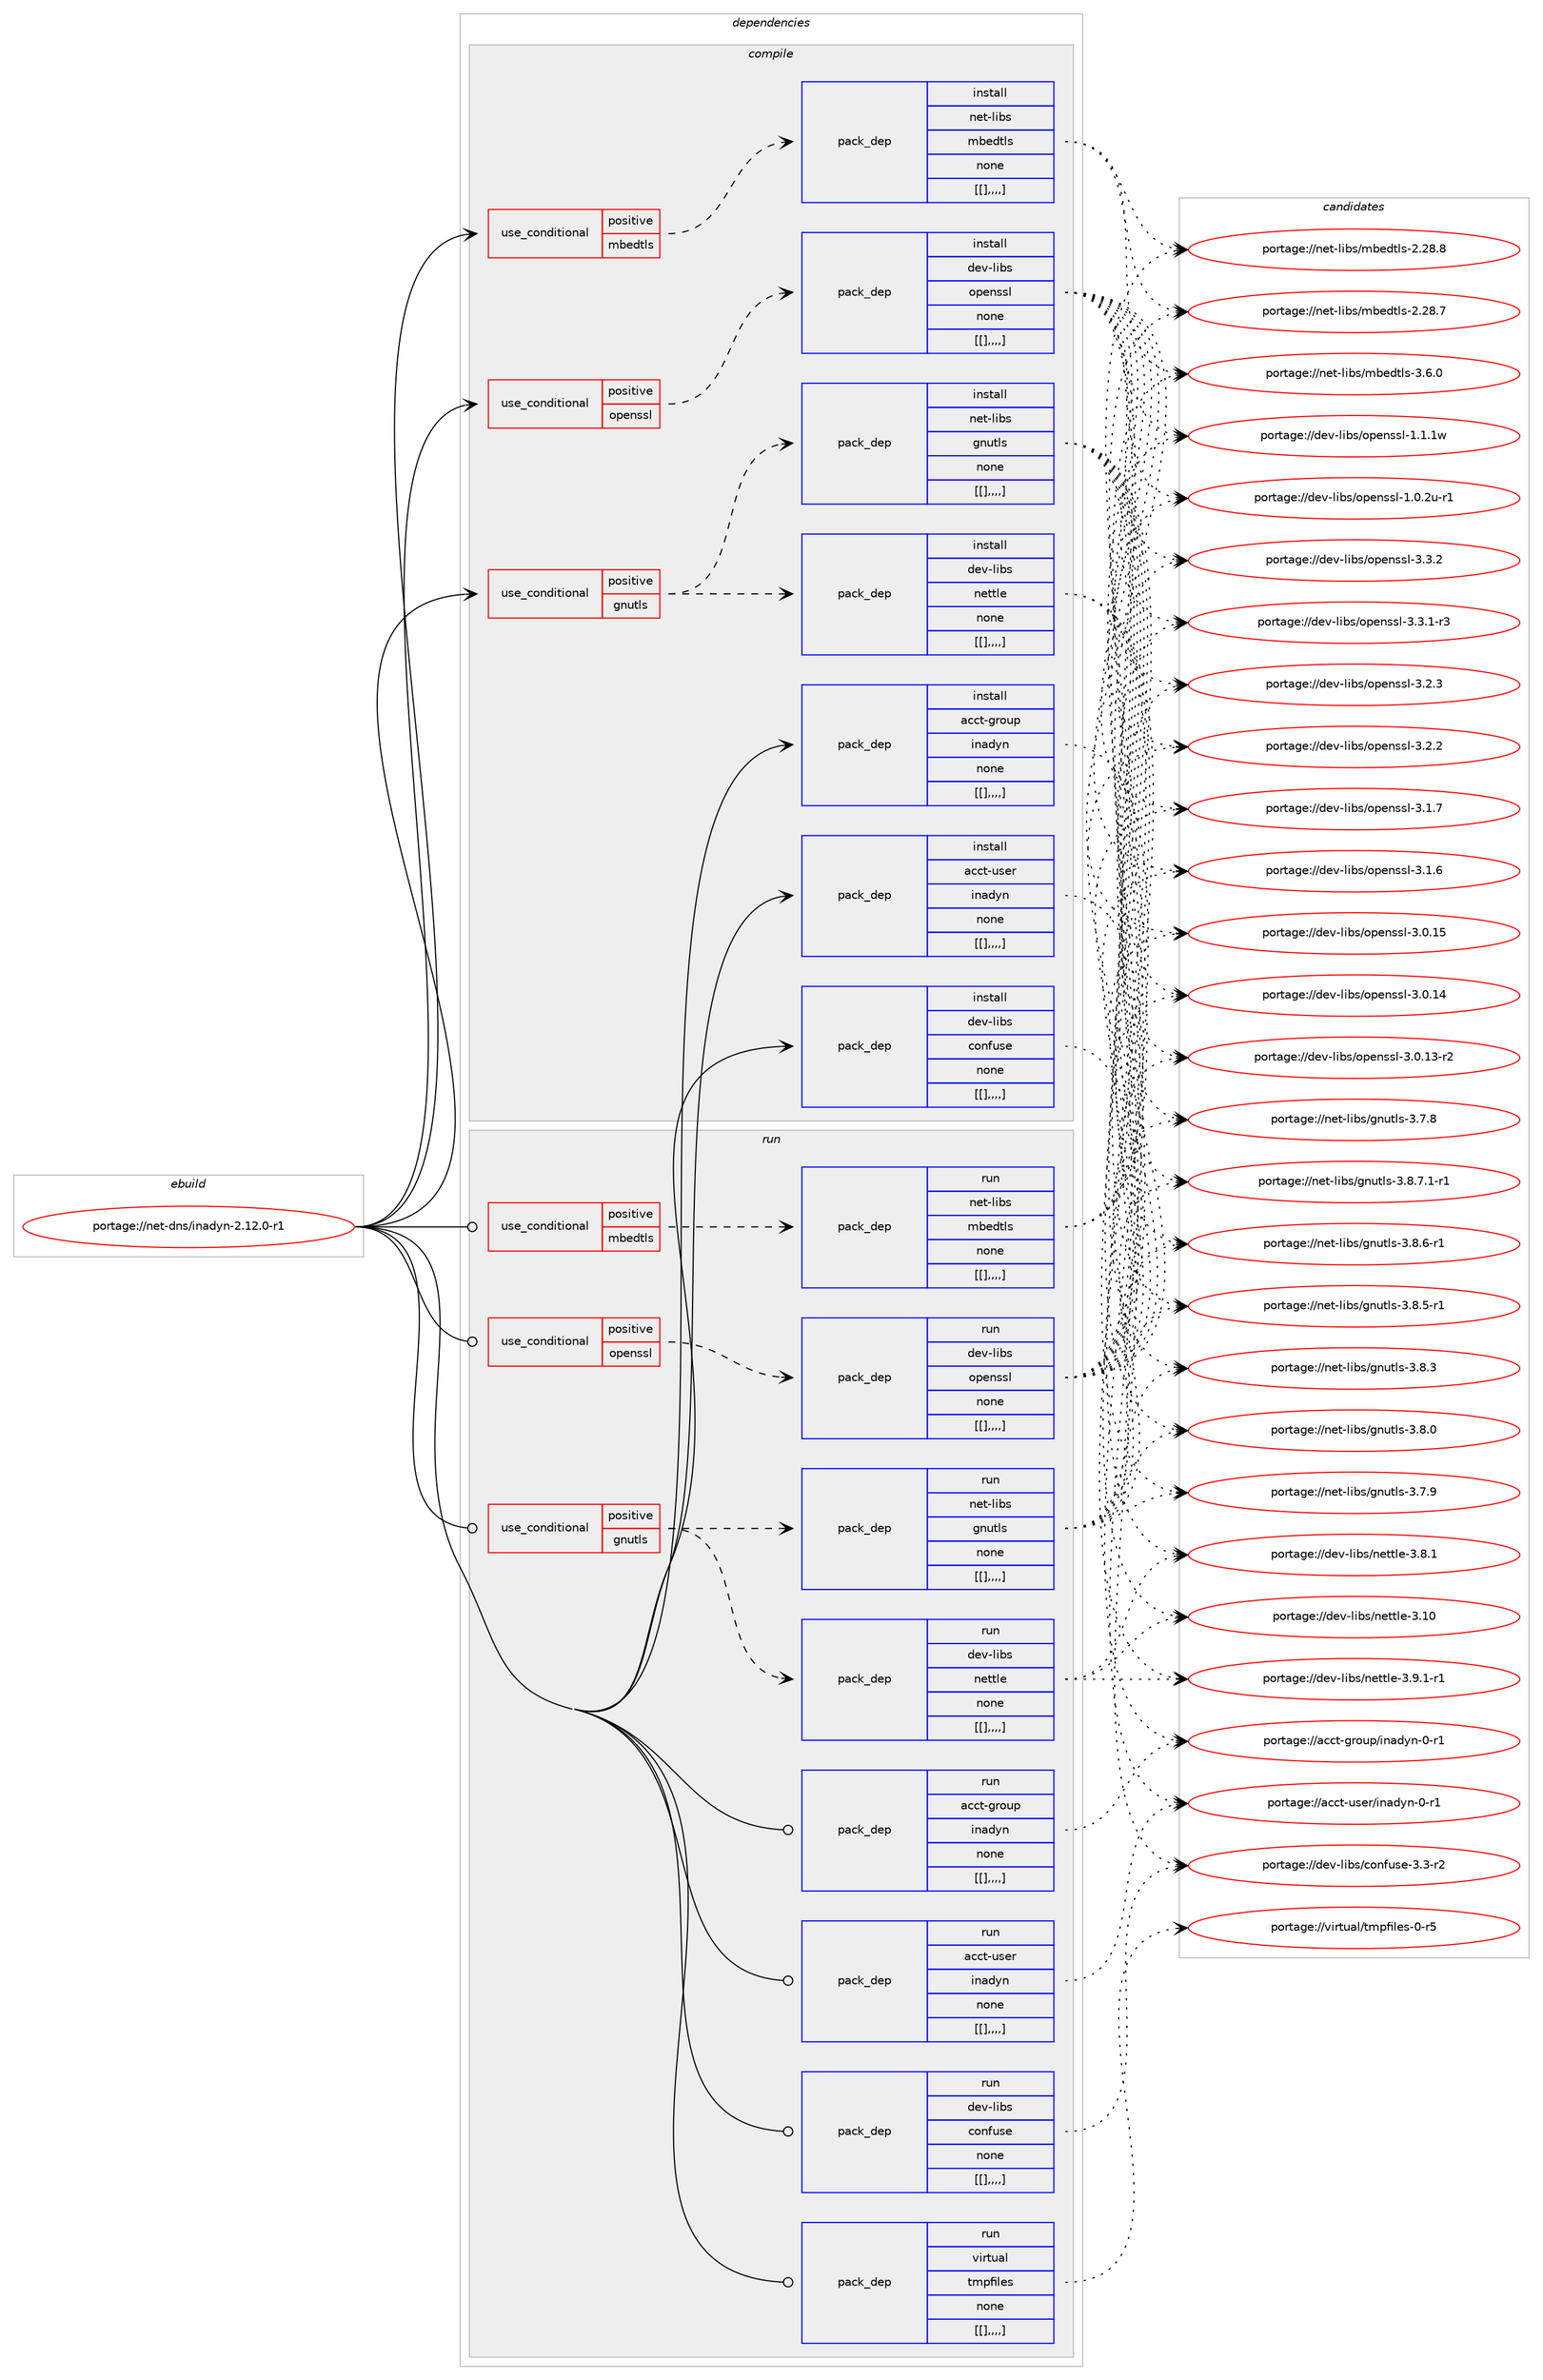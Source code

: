 digraph prolog {

# *************
# Graph options
# *************

newrank=true;
concentrate=true;
compound=true;
graph [rankdir=LR,fontname=Helvetica,fontsize=10,ranksep=1.5];#, ranksep=2.5, nodesep=0.2];
edge  [arrowhead=vee];
node  [fontname=Helvetica,fontsize=10];

# **********
# The ebuild
# **********

subgraph cluster_leftcol {
color=gray;
label=<<i>ebuild</i>>;
id [label="portage://net-dns/inadyn-2.12.0-r1", color=red, width=4, href="../net-dns/inadyn-2.12.0-r1.svg"];
}

# ****************
# The dependencies
# ****************

subgraph cluster_midcol {
color=gray;
label=<<i>dependencies</i>>;
subgraph cluster_compile {
fillcolor="#eeeeee";
style=filled;
label=<<i>compile</i>>;
subgraph cond95949 {
dependency368723 [label=<<TABLE BORDER="0" CELLBORDER="1" CELLSPACING="0" CELLPADDING="4"><TR><TD ROWSPAN="3" CELLPADDING="10">use_conditional</TD></TR><TR><TD>positive</TD></TR><TR><TD>gnutls</TD></TR></TABLE>>, shape=none, color=red];
subgraph pack269896 {
dependency368746 [label=<<TABLE BORDER="0" CELLBORDER="1" CELLSPACING="0" CELLPADDING="4" WIDTH="220"><TR><TD ROWSPAN="6" CELLPADDING="30">pack_dep</TD></TR><TR><TD WIDTH="110">install</TD></TR><TR><TD>dev-libs</TD></TR><TR><TD>nettle</TD></TR><TR><TD>none</TD></TR><TR><TD>[[],,,,]</TD></TR></TABLE>>, shape=none, color=blue];
}
dependency368723:e -> dependency368746:w [weight=20,style="dashed",arrowhead="vee"];
subgraph pack269925 {
dependency368789 [label=<<TABLE BORDER="0" CELLBORDER="1" CELLSPACING="0" CELLPADDING="4" WIDTH="220"><TR><TD ROWSPAN="6" CELLPADDING="30">pack_dep</TD></TR><TR><TD WIDTH="110">install</TD></TR><TR><TD>net-libs</TD></TR><TR><TD>gnutls</TD></TR><TR><TD>none</TD></TR><TR><TD>[[],,,,]</TD></TR></TABLE>>, shape=none, color=blue];
}
dependency368723:e -> dependency368789:w [weight=20,style="dashed",arrowhead="vee"];
}
id:e -> dependency368723:w [weight=20,style="solid",arrowhead="vee"];
subgraph cond95976 {
dependency368811 [label=<<TABLE BORDER="0" CELLBORDER="1" CELLSPACING="0" CELLPADDING="4"><TR><TD ROWSPAN="3" CELLPADDING="10">use_conditional</TD></TR><TR><TD>positive</TD></TR><TR><TD>mbedtls</TD></TR></TABLE>>, shape=none, color=red];
subgraph pack269965 {
dependency368834 [label=<<TABLE BORDER="0" CELLBORDER="1" CELLSPACING="0" CELLPADDING="4" WIDTH="220"><TR><TD ROWSPAN="6" CELLPADDING="30">pack_dep</TD></TR><TR><TD WIDTH="110">install</TD></TR><TR><TD>net-libs</TD></TR><TR><TD>mbedtls</TD></TR><TR><TD>none</TD></TR><TR><TD>[[],,,,]</TD></TR></TABLE>>, shape=none, color=blue];
}
dependency368811:e -> dependency368834:w [weight=20,style="dashed",arrowhead="vee"];
}
id:e -> dependency368811:w [weight=20,style="solid",arrowhead="vee"];
subgraph cond96005 {
dependency368942 [label=<<TABLE BORDER="0" CELLBORDER="1" CELLSPACING="0" CELLPADDING="4"><TR><TD ROWSPAN="3" CELLPADDING="10">use_conditional</TD></TR><TR><TD>positive</TD></TR><TR><TD>openssl</TD></TR></TABLE>>, shape=none, color=red];
subgraph pack270030 {
dependency368969 [label=<<TABLE BORDER="0" CELLBORDER="1" CELLSPACING="0" CELLPADDING="4" WIDTH="220"><TR><TD ROWSPAN="6" CELLPADDING="30">pack_dep</TD></TR><TR><TD WIDTH="110">install</TD></TR><TR><TD>dev-libs</TD></TR><TR><TD>openssl</TD></TR><TR><TD>none</TD></TR><TR><TD>[[],,,,]</TD></TR></TABLE>>, shape=none, color=blue];
}
dependency368942:e -> dependency368969:w [weight=20,style="dashed",arrowhead="vee"];
}
id:e -> dependency368942:w [weight=20,style="solid",arrowhead="vee"];
subgraph pack270062 {
dependency369014 [label=<<TABLE BORDER="0" CELLBORDER="1" CELLSPACING="0" CELLPADDING="4" WIDTH="220"><TR><TD ROWSPAN="6" CELLPADDING="30">pack_dep</TD></TR><TR><TD WIDTH="110">install</TD></TR><TR><TD>acct-group</TD></TR><TR><TD>inadyn</TD></TR><TR><TD>none</TD></TR><TR><TD>[[],,,,]</TD></TR></TABLE>>, shape=none, color=blue];
}
id:e -> dependency369014:w [weight=20,style="solid",arrowhead="vee"];
subgraph pack270079 {
dependency369046 [label=<<TABLE BORDER="0" CELLBORDER="1" CELLSPACING="0" CELLPADDING="4" WIDTH="220"><TR><TD ROWSPAN="6" CELLPADDING="30">pack_dep</TD></TR><TR><TD WIDTH="110">install</TD></TR><TR><TD>acct-user</TD></TR><TR><TD>inadyn</TD></TR><TR><TD>none</TD></TR><TR><TD>[[],,,,]</TD></TR></TABLE>>, shape=none, color=blue];
}
id:e -> dependency369046:w [weight=20,style="solid",arrowhead="vee"];
subgraph pack270112 {
dependency369121 [label=<<TABLE BORDER="0" CELLBORDER="1" CELLSPACING="0" CELLPADDING="4" WIDTH="220"><TR><TD ROWSPAN="6" CELLPADDING="30">pack_dep</TD></TR><TR><TD WIDTH="110">install</TD></TR><TR><TD>dev-libs</TD></TR><TR><TD>confuse</TD></TR><TR><TD>none</TD></TR><TR><TD>[[],,,,]</TD></TR></TABLE>>, shape=none, color=blue];
}
id:e -> dependency369121:w [weight=20,style="solid",arrowhead="vee"];
}
subgraph cluster_compileandrun {
fillcolor="#eeeeee";
style=filled;
label=<<i>compile and run</i>>;
}
subgraph cluster_run {
fillcolor="#eeeeee";
style=filled;
label=<<i>run</i>>;
subgraph cond96114 {
dependency369129 [label=<<TABLE BORDER="0" CELLBORDER="1" CELLSPACING="0" CELLPADDING="4"><TR><TD ROWSPAN="3" CELLPADDING="10">use_conditional</TD></TR><TR><TD>positive</TD></TR><TR><TD>gnutls</TD></TR></TABLE>>, shape=none, color=red];
subgraph pack270151 {
dependency369175 [label=<<TABLE BORDER="0" CELLBORDER="1" CELLSPACING="0" CELLPADDING="4" WIDTH="220"><TR><TD ROWSPAN="6" CELLPADDING="30">pack_dep</TD></TR><TR><TD WIDTH="110">run</TD></TR><TR><TD>dev-libs</TD></TR><TR><TD>nettle</TD></TR><TR><TD>none</TD></TR><TR><TD>[[],,,,]</TD></TR></TABLE>>, shape=none, color=blue];
}
dependency369129:e -> dependency369175:w [weight=20,style="dashed",arrowhead="vee"];
subgraph pack270195 {
dependency369249 [label=<<TABLE BORDER="0" CELLBORDER="1" CELLSPACING="0" CELLPADDING="4" WIDTH="220"><TR><TD ROWSPAN="6" CELLPADDING="30">pack_dep</TD></TR><TR><TD WIDTH="110">run</TD></TR><TR><TD>net-libs</TD></TR><TR><TD>gnutls</TD></TR><TR><TD>none</TD></TR><TR><TD>[[],,,,]</TD></TR></TABLE>>, shape=none, color=blue];
}
dependency369129:e -> dependency369249:w [weight=20,style="dashed",arrowhead="vee"];
}
id:e -> dependency369129:w [weight=20,style="solid",arrowhead="odot"];
subgraph cond96166 {
dependency369258 [label=<<TABLE BORDER="0" CELLBORDER="1" CELLSPACING="0" CELLPADDING="4"><TR><TD ROWSPAN="3" CELLPADDING="10">use_conditional</TD></TR><TR><TD>positive</TD></TR><TR><TD>mbedtls</TD></TR></TABLE>>, shape=none, color=red];
subgraph pack270212 {
dependency369260 [label=<<TABLE BORDER="0" CELLBORDER="1" CELLSPACING="0" CELLPADDING="4" WIDTH="220"><TR><TD ROWSPAN="6" CELLPADDING="30">pack_dep</TD></TR><TR><TD WIDTH="110">run</TD></TR><TR><TD>net-libs</TD></TR><TR><TD>mbedtls</TD></TR><TR><TD>none</TD></TR><TR><TD>[[],,,,]</TD></TR></TABLE>>, shape=none, color=blue];
}
dependency369258:e -> dependency369260:w [weight=20,style="dashed",arrowhead="vee"];
}
id:e -> dependency369258:w [weight=20,style="solid",arrowhead="odot"];
subgraph cond96175 {
dependency369337 [label=<<TABLE BORDER="0" CELLBORDER="1" CELLSPACING="0" CELLPADDING="4"><TR><TD ROWSPAN="3" CELLPADDING="10">use_conditional</TD></TR><TR><TD>positive</TD></TR><TR><TD>openssl</TD></TR></TABLE>>, shape=none, color=red];
subgraph pack270267 {
dependency369365 [label=<<TABLE BORDER="0" CELLBORDER="1" CELLSPACING="0" CELLPADDING="4" WIDTH="220"><TR><TD ROWSPAN="6" CELLPADDING="30">pack_dep</TD></TR><TR><TD WIDTH="110">run</TD></TR><TR><TD>dev-libs</TD></TR><TR><TD>openssl</TD></TR><TR><TD>none</TD></TR><TR><TD>[[],,,,]</TD></TR></TABLE>>, shape=none, color=blue];
}
dependency369337:e -> dependency369365:w [weight=20,style="dashed",arrowhead="vee"];
}
id:e -> dependency369337:w [weight=20,style="solid",arrowhead="odot"];
subgraph pack270301 {
dependency369417 [label=<<TABLE BORDER="0" CELLBORDER="1" CELLSPACING="0" CELLPADDING="4" WIDTH="220"><TR><TD ROWSPAN="6" CELLPADDING="30">pack_dep</TD></TR><TR><TD WIDTH="110">run</TD></TR><TR><TD>acct-group</TD></TR><TR><TD>inadyn</TD></TR><TR><TD>none</TD></TR><TR><TD>[[],,,,]</TD></TR></TABLE>>, shape=none, color=blue];
}
id:e -> dependency369417:w [weight=20,style="solid",arrowhead="odot"];
subgraph pack270342 {
dependency369517 [label=<<TABLE BORDER="0" CELLBORDER="1" CELLSPACING="0" CELLPADDING="4" WIDTH="220"><TR><TD ROWSPAN="6" CELLPADDING="30">pack_dep</TD></TR><TR><TD WIDTH="110">run</TD></TR><TR><TD>acct-user</TD></TR><TR><TD>inadyn</TD></TR><TR><TD>none</TD></TR><TR><TD>[[],,,,]</TD></TR></TABLE>>, shape=none, color=blue];
}
id:e -> dependency369517:w [weight=20,style="solid",arrowhead="odot"];
subgraph pack270363 {
dependency369527 [label=<<TABLE BORDER="0" CELLBORDER="1" CELLSPACING="0" CELLPADDING="4" WIDTH="220"><TR><TD ROWSPAN="6" CELLPADDING="30">pack_dep</TD></TR><TR><TD WIDTH="110">run</TD></TR><TR><TD>dev-libs</TD></TR><TR><TD>confuse</TD></TR><TR><TD>none</TD></TR><TR><TD>[[],,,,]</TD></TR></TABLE>>, shape=none, color=blue];
}
id:e -> dependency369527:w [weight=20,style="solid",arrowhead="odot"];
subgraph pack270379 {
dependency369579 [label=<<TABLE BORDER="0" CELLBORDER="1" CELLSPACING="0" CELLPADDING="4" WIDTH="220"><TR><TD ROWSPAN="6" CELLPADDING="30">pack_dep</TD></TR><TR><TD WIDTH="110">run</TD></TR><TR><TD>virtual</TD></TR><TR><TD>tmpfiles</TD></TR><TR><TD>none</TD></TR><TR><TD>[[],,,,]</TD></TR></TABLE>>, shape=none, color=blue];
}
id:e -> dependency369579:w [weight=20,style="solid",arrowhead="odot"];
}
}

# **************
# The candidates
# **************

subgraph cluster_choices {
rank=same;
color=gray;
label=<<i>candidates</i>>;

subgraph choice268404 {
color=black;
nodesep=1;
choice1001011184510810598115471101011161161081014551464948 [label="portage://dev-libs/nettle-3.10", color=red, width=4,href="../dev-libs/nettle-3.10.svg"];
choice1001011184510810598115471101011161161081014551465746494511449 [label="portage://dev-libs/nettle-3.9.1-r1", color=red, width=4,href="../dev-libs/nettle-3.9.1-r1.svg"];
choice100101118451081059811547110101116116108101455146564649 [label="portage://dev-libs/nettle-3.8.1", color=red, width=4,href="../dev-libs/nettle-3.8.1.svg"];
dependency368746:e -> choice1001011184510810598115471101011161161081014551464948:w [style=dotted,weight="100"];
dependency368746:e -> choice1001011184510810598115471101011161161081014551465746494511449:w [style=dotted,weight="100"];
dependency368746:e -> choice100101118451081059811547110101116116108101455146564649:w [style=dotted,weight="100"];
}
subgraph choice268405 {
color=black;
nodesep=1;
choice11010111645108105981154710311011711610811545514656465546494511449 [label="portage://net-libs/gnutls-3.8.7.1-r1", color=red, width=4,href="../net-libs/gnutls-3.8.7.1-r1.svg"];
choice1101011164510810598115471031101171161081154551465646544511449 [label="portage://net-libs/gnutls-3.8.6-r1", color=red, width=4,href="../net-libs/gnutls-3.8.6-r1.svg"];
choice1101011164510810598115471031101171161081154551465646534511449 [label="portage://net-libs/gnutls-3.8.5-r1", color=red, width=4,href="../net-libs/gnutls-3.8.5-r1.svg"];
choice110101116451081059811547103110117116108115455146564651 [label="portage://net-libs/gnutls-3.8.3", color=red, width=4,href="../net-libs/gnutls-3.8.3.svg"];
choice110101116451081059811547103110117116108115455146564648 [label="portage://net-libs/gnutls-3.8.0", color=red, width=4,href="../net-libs/gnutls-3.8.0.svg"];
choice110101116451081059811547103110117116108115455146554657 [label="portage://net-libs/gnutls-3.7.9", color=red, width=4,href="../net-libs/gnutls-3.7.9.svg"];
choice110101116451081059811547103110117116108115455146554656 [label="portage://net-libs/gnutls-3.7.8", color=red, width=4,href="../net-libs/gnutls-3.7.8.svg"];
dependency368789:e -> choice11010111645108105981154710311011711610811545514656465546494511449:w [style=dotted,weight="100"];
dependency368789:e -> choice1101011164510810598115471031101171161081154551465646544511449:w [style=dotted,weight="100"];
dependency368789:e -> choice1101011164510810598115471031101171161081154551465646534511449:w [style=dotted,weight="100"];
dependency368789:e -> choice110101116451081059811547103110117116108115455146564651:w [style=dotted,weight="100"];
dependency368789:e -> choice110101116451081059811547103110117116108115455146564648:w [style=dotted,weight="100"];
dependency368789:e -> choice110101116451081059811547103110117116108115455146554657:w [style=dotted,weight="100"];
dependency368789:e -> choice110101116451081059811547103110117116108115455146554656:w [style=dotted,weight="100"];
}
subgraph choice268416 {
color=black;
nodesep=1;
choice11010111645108105981154710998101100116108115455146544648 [label="portage://net-libs/mbedtls-3.6.0", color=red, width=4,href="../net-libs/mbedtls-3.6.0.svg"];
choice1101011164510810598115471099810110011610811545504650564656 [label="portage://net-libs/mbedtls-2.28.8", color=red, width=4,href="../net-libs/mbedtls-2.28.8.svg"];
choice1101011164510810598115471099810110011610811545504650564655 [label="portage://net-libs/mbedtls-2.28.7", color=red, width=4,href="../net-libs/mbedtls-2.28.7.svg"];
dependency368834:e -> choice11010111645108105981154710998101100116108115455146544648:w [style=dotted,weight="100"];
dependency368834:e -> choice1101011164510810598115471099810110011610811545504650564656:w [style=dotted,weight="100"];
dependency368834:e -> choice1101011164510810598115471099810110011610811545504650564655:w [style=dotted,weight="100"];
}
subgraph choice268420 {
color=black;
nodesep=1;
choice100101118451081059811547111112101110115115108455146514650 [label="portage://dev-libs/openssl-3.3.2", color=red, width=4,href="../dev-libs/openssl-3.3.2.svg"];
choice1001011184510810598115471111121011101151151084551465146494511451 [label="portage://dev-libs/openssl-3.3.1-r3", color=red, width=4,href="../dev-libs/openssl-3.3.1-r3.svg"];
choice100101118451081059811547111112101110115115108455146504651 [label="portage://dev-libs/openssl-3.2.3", color=red, width=4,href="../dev-libs/openssl-3.2.3.svg"];
choice100101118451081059811547111112101110115115108455146504650 [label="portage://dev-libs/openssl-3.2.2", color=red, width=4,href="../dev-libs/openssl-3.2.2.svg"];
choice100101118451081059811547111112101110115115108455146494655 [label="portage://dev-libs/openssl-3.1.7", color=red, width=4,href="../dev-libs/openssl-3.1.7.svg"];
choice100101118451081059811547111112101110115115108455146494654 [label="portage://dev-libs/openssl-3.1.6", color=red, width=4,href="../dev-libs/openssl-3.1.6.svg"];
choice10010111845108105981154711111210111011511510845514648464953 [label="portage://dev-libs/openssl-3.0.15", color=red, width=4,href="../dev-libs/openssl-3.0.15.svg"];
choice10010111845108105981154711111210111011511510845514648464952 [label="portage://dev-libs/openssl-3.0.14", color=red, width=4,href="../dev-libs/openssl-3.0.14.svg"];
choice100101118451081059811547111112101110115115108455146484649514511450 [label="portage://dev-libs/openssl-3.0.13-r2", color=red, width=4,href="../dev-libs/openssl-3.0.13-r2.svg"];
choice100101118451081059811547111112101110115115108454946494649119 [label="portage://dev-libs/openssl-1.1.1w", color=red, width=4,href="../dev-libs/openssl-1.1.1w.svg"];
choice1001011184510810598115471111121011101151151084549464846501174511449 [label="portage://dev-libs/openssl-1.0.2u-r1", color=red, width=4,href="../dev-libs/openssl-1.0.2u-r1.svg"];
dependency368969:e -> choice100101118451081059811547111112101110115115108455146514650:w [style=dotted,weight="100"];
dependency368969:e -> choice1001011184510810598115471111121011101151151084551465146494511451:w [style=dotted,weight="100"];
dependency368969:e -> choice100101118451081059811547111112101110115115108455146504651:w [style=dotted,weight="100"];
dependency368969:e -> choice100101118451081059811547111112101110115115108455146504650:w [style=dotted,weight="100"];
dependency368969:e -> choice100101118451081059811547111112101110115115108455146494655:w [style=dotted,weight="100"];
dependency368969:e -> choice100101118451081059811547111112101110115115108455146494654:w [style=dotted,weight="100"];
dependency368969:e -> choice10010111845108105981154711111210111011511510845514648464953:w [style=dotted,weight="100"];
dependency368969:e -> choice10010111845108105981154711111210111011511510845514648464952:w [style=dotted,weight="100"];
dependency368969:e -> choice100101118451081059811547111112101110115115108455146484649514511450:w [style=dotted,weight="100"];
dependency368969:e -> choice100101118451081059811547111112101110115115108454946494649119:w [style=dotted,weight="100"];
dependency368969:e -> choice1001011184510810598115471111121011101151151084549464846501174511449:w [style=dotted,weight="100"];
}
subgraph choice268432 {
color=black;
nodesep=1;
choice97999911645103114111117112471051109710012111045484511449 [label="portage://acct-group/inadyn-0-r1", color=red, width=4,href="../acct-group/inadyn-0-r1.svg"];
dependency369014:e -> choice97999911645103114111117112471051109710012111045484511449:w [style=dotted,weight="100"];
}
subgraph choice268447 {
color=black;
nodesep=1;
choice97999911645117115101114471051109710012111045484511449 [label="portage://acct-user/inadyn-0-r1", color=red, width=4,href="../acct-user/inadyn-0-r1.svg"];
dependency369046:e -> choice97999911645117115101114471051109710012111045484511449:w [style=dotted,weight="100"];
}
subgraph choice268457 {
color=black;
nodesep=1;
choice10010111845108105981154799111110102117115101455146514511450 [label="portage://dev-libs/confuse-3.3-r2", color=red, width=4,href="../dev-libs/confuse-3.3-r2.svg"];
dependency369121:e -> choice10010111845108105981154799111110102117115101455146514511450:w [style=dotted,weight="100"];
}
subgraph choice268458 {
color=black;
nodesep=1;
choice1001011184510810598115471101011161161081014551464948 [label="portage://dev-libs/nettle-3.10", color=red, width=4,href="../dev-libs/nettle-3.10.svg"];
choice1001011184510810598115471101011161161081014551465746494511449 [label="portage://dev-libs/nettle-3.9.1-r1", color=red, width=4,href="../dev-libs/nettle-3.9.1-r1.svg"];
choice100101118451081059811547110101116116108101455146564649 [label="portage://dev-libs/nettle-3.8.1", color=red, width=4,href="../dev-libs/nettle-3.8.1.svg"];
dependency369175:e -> choice1001011184510810598115471101011161161081014551464948:w [style=dotted,weight="100"];
dependency369175:e -> choice1001011184510810598115471101011161161081014551465746494511449:w [style=dotted,weight="100"];
dependency369175:e -> choice100101118451081059811547110101116116108101455146564649:w [style=dotted,weight="100"];
}
subgraph choice268460 {
color=black;
nodesep=1;
choice11010111645108105981154710311011711610811545514656465546494511449 [label="portage://net-libs/gnutls-3.8.7.1-r1", color=red, width=4,href="../net-libs/gnutls-3.8.7.1-r1.svg"];
choice1101011164510810598115471031101171161081154551465646544511449 [label="portage://net-libs/gnutls-3.8.6-r1", color=red, width=4,href="../net-libs/gnutls-3.8.6-r1.svg"];
choice1101011164510810598115471031101171161081154551465646534511449 [label="portage://net-libs/gnutls-3.8.5-r1", color=red, width=4,href="../net-libs/gnutls-3.8.5-r1.svg"];
choice110101116451081059811547103110117116108115455146564651 [label="portage://net-libs/gnutls-3.8.3", color=red, width=4,href="../net-libs/gnutls-3.8.3.svg"];
choice110101116451081059811547103110117116108115455146564648 [label="portage://net-libs/gnutls-3.8.0", color=red, width=4,href="../net-libs/gnutls-3.8.0.svg"];
choice110101116451081059811547103110117116108115455146554657 [label="portage://net-libs/gnutls-3.7.9", color=red, width=4,href="../net-libs/gnutls-3.7.9.svg"];
choice110101116451081059811547103110117116108115455146554656 [label="portage://net-libs/gnutls-3.7.8", color=red, width=4,href="../net-libs/gnutls-3.7.8.svg"];
dependency369249:e -> choice11010111645108105981154710311011711610811545514656465546494511449:w [style=dotted,weight="100"];
dependency369249:e -> choice1101011164510810598115471031101171161081154551465646544511449:w [style=dotted,weight="100"];
dependency369249:e -> choice1101011164510810598115471031101171161081154551465646534511449:w [style=dotted,weight="100"];
dependency369249:e -> choice110101116451081059811547103110117116108115455146564651:w [style=dotted,weight="100"];
dependency369249:e -> choice110101116451081059811547103110117116108115455146564648:w [style=dotted,weight="100"];
dependency369249:e -> choice110101116451081059811547103110117116108115455146554657:w [style=dotted,weight="100"];
dependency369249:e -> choice110101116451081059811547103110117116108115455146554656:w [style=dotted,weight="100"];
}
subgraph choice268462 {
color=black;
nodesep=1;
choice11010111645108105981154710998101100116108115455146544648 [label="portage://net-libs/mbedtls-3.6.0", color=red, width=4,href="../net-libs/mbedtls-3.6.0.svg"];
choice1101011164510810598115471099810110011610811545504650564656 [label="portage://net-libs/mbedtls-2.28.8", color=red, width=4,href="../net-libs/mbedtls-2.28.8.svg"];
choice1101011164510810598115471099810110011610811545504650564655 [label="portage://net-libs/mbedtls-2.28.7", color=red, width=4,href="../net-libs/mbedtls-2.28.7.svg"];
dependency369260:e -> choice11010111645108105981154710998101100116108115455146544648:w [style=dotted,weight="100"];
dependency369260:e -> choice1101011164510810598115471099810110011610811545504650564656:w [style=dotted,weight="100"];
dependency369260:e -> choice1101011164510810598115471099810110011610811545504650564655:w [style=dotted,weight="100"];
}
subgraph choice268471 {
color=black;
nodesep=1;
choice100101118451081059811547111112101110115115108455146514650 [label="portage://dev-libs/openssl-3.3.2", color=red, width=4,href="../dev-libs/openssl-3.3.2.svg"];
choice1001011184510810598115471111121011101151151084551465146494511451 [label="portage://dev-libs/openssl-3.3.1-r3", color=red, width=4,href="../dev-libs/openssl-3.3.1-r3.svg"];
choice100101118451081059811547111112101110115115108455146504651 [label="portage://dev-libs/openssl-3.2.3", color=red, width=4,href="../dev-libs/openssl-3.2.3.svg"];
choice100101118451081059811547111112101110115115108455146504650 [label="portage://dev-libs/openssl-3.2.2", color=red, width=4,href="../dev-libs/openssl-3.2.2.svg"];
choice100101118451081059811547111112101110115115108455146494655 [label="portage://dev-libs/openssl-3.1.7", color=red, width=4,href="../dev-libs/openssl-3.1.7.svg"];
choice100101118451081059811547111112101110115115108455146494654 [label="portage://dev-libs/openssl-3.1.6", color=red, width=4,href="../dev-libs/openssl-3.1.6.svg"];
choice10010111845108105981154711111210111011511510845514648464953 [label="portage://dev-libs/openssl-3.0.15", color=red, width=4,href="../dev-libs/openssl-3.0.15.svg"];
choice10010111845108105981154711111210111011511510845514648464952 [label="portage://dev-libs/openssl-3.0.14", color=red, width=4,href="../dev-libs/openssl-3.0.14.svg"];
choice100101118451081059811547111112101110115115108455146484649514511450 [label="portage://dev-libs/openssl-3.0.13-r2", color=red, width=4,href="../dev-libs/openssl-3.0.13-r2.svg"];
choice100101118451081059811547111112101110115115108454946494649119 [label="portage://dev-libs/openssl-1.1.1w", color=red, width=4,href="../dev-libs/openssl-1.1.1w.svg"];
choice1001011184510810598115471111121011101151151084549464846501174511449 [label="portage://dev-libs/openssl-1.0.2u-r1", color=red, width=4,href="../dev-libs/openssl-1.0.2u-r1.svg"];
dependency369365:e -> choice100101118451081059811547111112101110115115108455146514650:w [style=dotted,weight="100"];
dependency369365:e -> choice1001011184510810598115471111121011101151151084551465146494511451:w [style=dotted,weight="100"];
dependency369365:e -> choice100101118451081059811547111112101110115115108455146504651:w [style=dotted,weight="100"];
dependency369365:e -> choice100101118451081059811547111112101110115115108455146504650:w [style=dotted,weight="100"];
dependency369365:e -> choice100101118451081059811547111112101110115115108455146494655:w [style=dotted,weight="100"];
dependency369365:e -> choice100101118451081059811547111112101110115115108455146494654:w [style=dotted,weight="100"];
dependency369365:e -> choice10010111845108105981154711111210111011511510845514648464953:w [style=dotted,weight="100"];
dependency369365:e -> choice10010111845108105981154711111210111011511510845514648464952:w [style=dotted,weight="100"];
dependency369365:e -> choice100101118451081059811547111112101110115115108455146484649514511450:w [style=dotted,weight="100"];
dependency369365:e -> choice100101118451081059811547111112101110115115108454946494649119:w [style=dotted,weight="100"];
dependency369365:e -> choice1001011184510810598115471111121011101151151084549464846501174511449:w [style=dotted,weight="100"];
}
subgraph choice268476 {
color=black;
nodesep=1;
choice97999911645103114111117112471051109710012111045484511449 [label="portage://acct-group/inadyn-0-r1", color=red, width=4,href="../acct-group/inadyn-0-r1.svg"];
dependency369417:e -> choice97999911645103114111117112471051109710012111045484511449:w [style=dotted,weight="100"];
}
subgraph choice268487 {
color=black;
nodesep=1;
choice97999911645117115101114471051109710012111045484511449 [label="portage://acct-user/inadyn-0-r1", color=red, width=4,href="../acct-user/inadyn-0-r1.svg"];
dependency369517:e -> choice97999911645117115101114471051109710012111045484511449:w [style=dotted,weight="100"];
}
subgraph choice268492 {
color=black;
nodesep=1;
choice10010111845108105981154799111110102117115101455146514511450 [label="portage://dev-libs/confuse-3.3-r2", color=red, width=4,href="../dev-libs/confuse-3.3-r2.svg"];
dependency369527:e -> choice10010111845108105981154799111110102117115101455146514511450:w [style=dotted,weight="100"];
}
subgraph choice268514 {
color=black;
nodesep=1;
choice118105114116117971084711610911210210510810111545484511453 [label="portage://virtual/tmpfiles-0-r5", color=red, width=4,href="../virtual/tmpfiles-0-r5.svg"];
dependency369579:e -> choice118105114116117971084711610911210210510810111545484511453:w [style=dotted,weight="100"];
}
}

}
